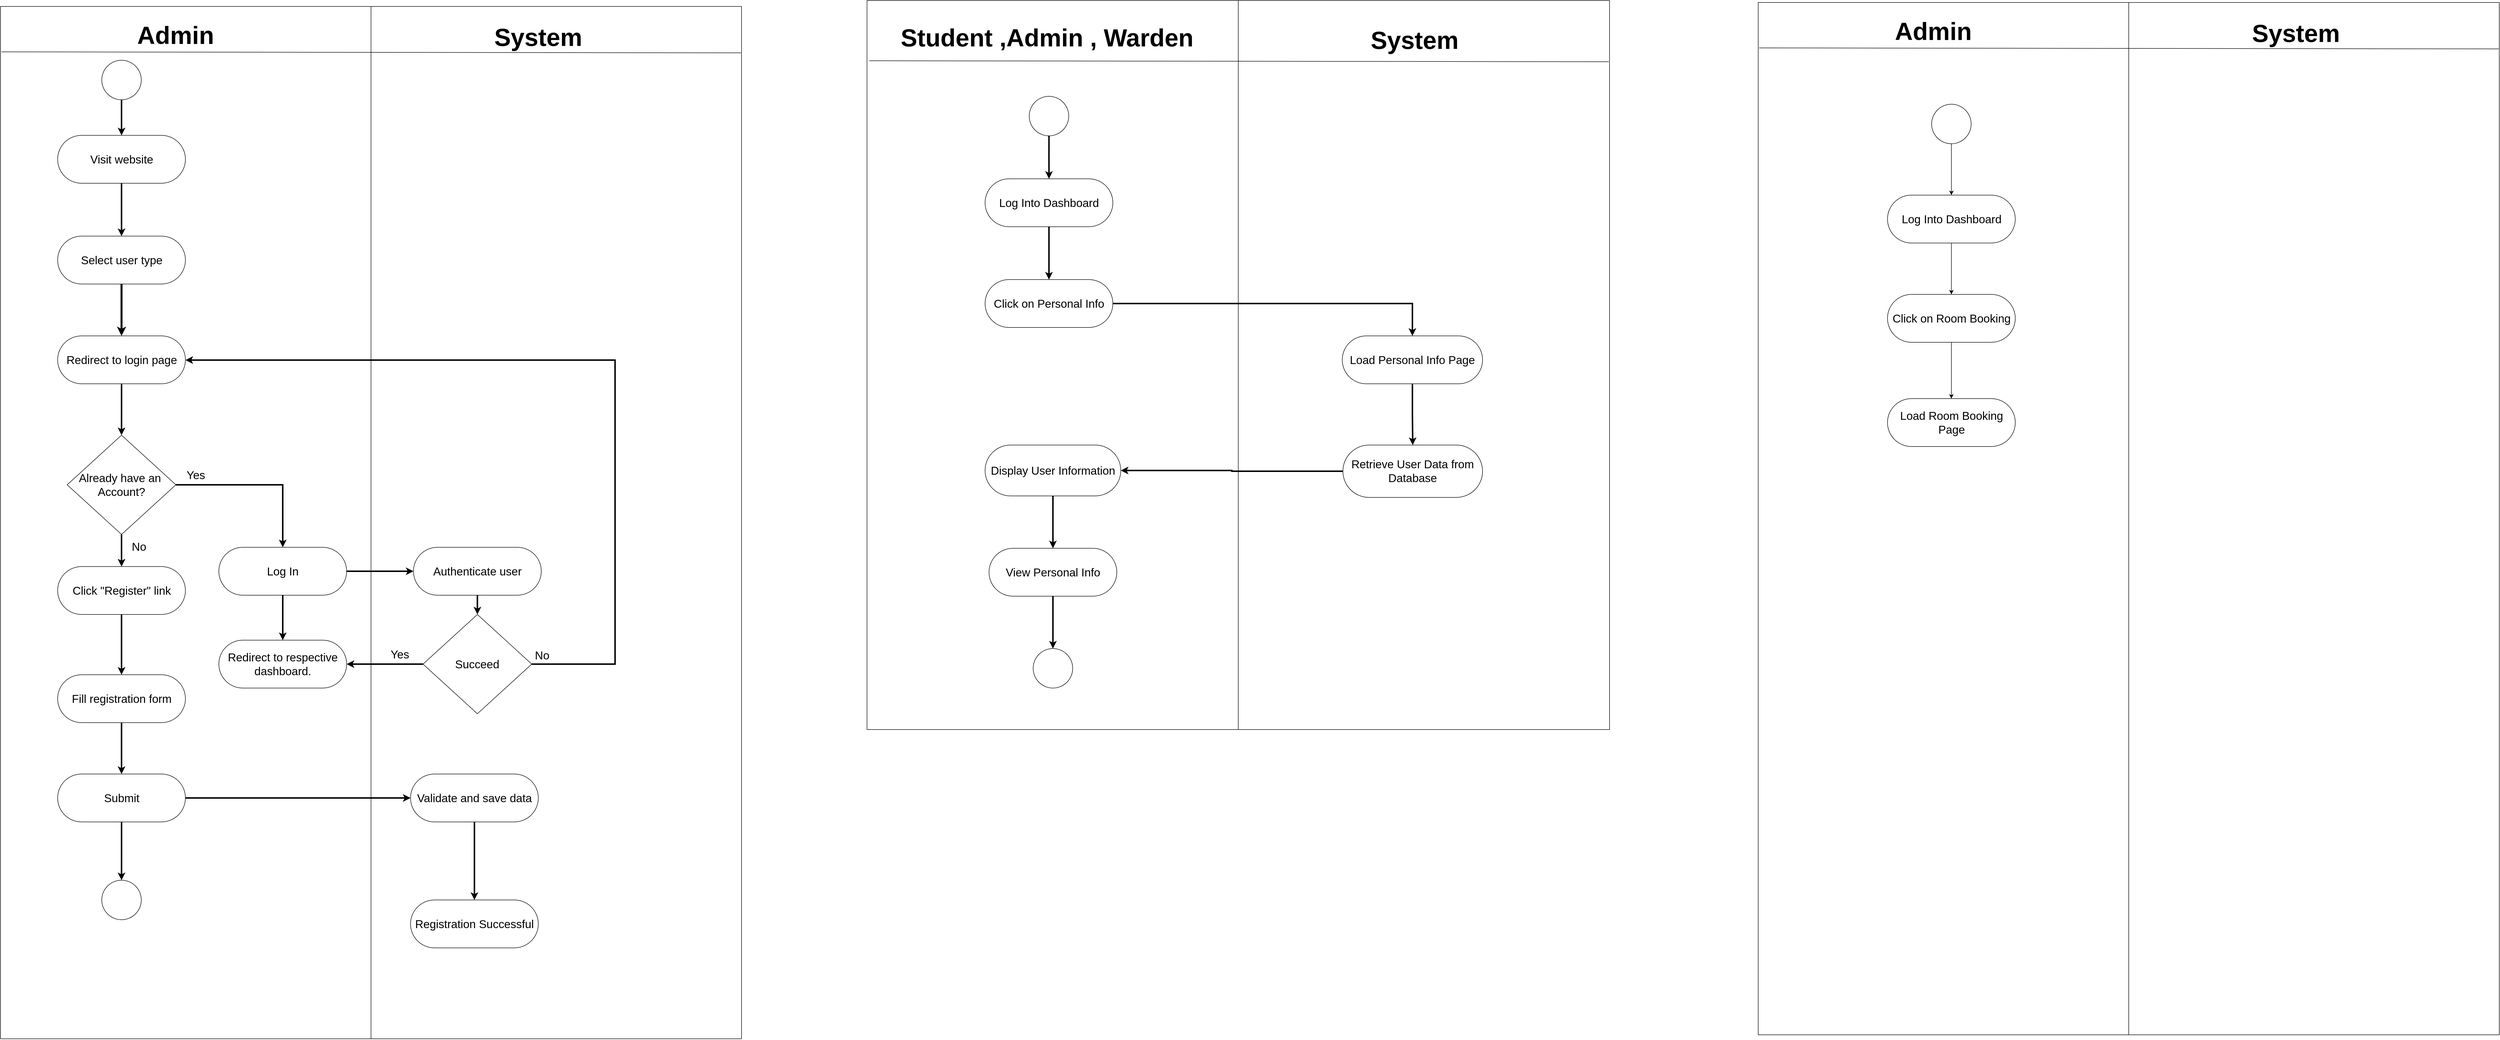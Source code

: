 <mxfile version="25.0.3">
  <diagram name="Page-1" id="a8UAsYUJJ_rxlhREEHtc">
    <mxGraphModel dx="3450" dy="1848" grid="0" gridSize="10" guides="1" tooltips="1" connect="1" arrows="1" fold="1" page="1" pageScale="1" pageWidth="2339" pageHeight="3300" math="0" shadow="0">
      <root>
        <mxCell id="0" />
        <mxCell id="1" parent="0" />
        <mxCell id="IPqHcb7CeHi4oXEtAHNm-1" value="" style="rounded=0;whiteSpace=wrap;html=1;" vertex="1" parent="1">
          <mxGeometry x="77" y="94" width="1500" height="2090" as="geometry" />
        </mxCell>
        <mxCell id="IPqHcb7CeHi4oXEtAHNm-18" style="edgeStyle=orthogonalEdgeStyle;rounded=0;orthogonalLoop=1;jettySize=auto;html=1;strokeWidth=3;" edge="1" parent="1" source="IPqHcb7CeHi4oXEtAHNm-6" target="IPqHcb7CeHi4oXEtAHNm-7">
          <mxGeometry relative="1" as="geometry" />
        </mxCell>
        <mxCell id="IPqHcb7CeHi4oXEtAHNm-6" value="" style="ellipse;whiteSpace=wrap;html=1;aspect=fixed;fillColor=#FFFFFF;" vertex="1" parent="1">
          <mxGeometry x="282" y="203" width="80" height="80" as="geometry" />
        </mxCell>
        <mxCell id="IPqHcb7CeHi4oXEtAHNm-19" style="edgeStyle=orthogonalEdgeStyle;rounded=0;orthogonalLoop=1;jettySize=auto;html=1;strokeWidth=3;" edge="1" parent="1" source="IPqHcb7CeHi4oXEtAHNm-7" target="IPqHcb7CeHi4oXEtAHNm-8">
          <mxGeometry relative="1" as="geometry" />
        </mxCell>
        <mxCell id="IPqHcb7CeHi4oXEtAHNm-7" value="&lt;font style=&quot;font-size: 23px;&quot;&gt;Visit website&lt;/font&gt;" style="html=1;dashed=0;whiteSpace=wrap;shape=mxgraph.dfd.start" vertex="1" parent="1">
          <mxGeometry x="192.67" y="355" width="258.67" height="97" as="geometry" />
        </mxCell>
        <mxCell id="IPqHcb7CeHi4oXEtAHNm-20" style="edgeStyle=orthogonalEdgeStyle;rounded=0;orthogonalLoop=1;jettySize=auto;html=1;strokeWidth=4;" edge="1" parent="1" source="IPqHcb7CeHi4oXEtAHNm-8" target="IPqHcb7CeHi4oXEtAHNm-9">
          <mxGeometry relative="1" as="geometry" />
        </mxCell>
        <mxCell id="IPqHcb7CeHi4oXEtAHNm-8" value="&lt;font style=&quot;font-size: 23px;&quot;&gt;Select user type&lt;/font&gt;" style="html=1;dashed=0;whiteSpace=wrap;shape=mxgraph.dfd.start" vertex="1" parent="1">
          <mxGeometry x="192.67" y="559" width="258.67" height="97" as="geometry" />
        </mxCell>
        <mxCell id="IPqHcb7CeHi4oXEtAHNm-27" style="edgeStyle=orthogonalEdgeStyle;rounded=0;orthogonalLoop=1;jettySize=auto;html=1;strokeWidth=3;" edge="1" parent="1" source="IPqHcb7CeHi4oXEtAHNm-9" target="IPqHcb7CeHi4oXEtAHNm-13">
          <mxGeometry relative="1" as="geometry" />
        </mxCell>
        <mxCell id="IPqHcb7CeHi4oXEtAHNm-9" value="&lt;font style=&quot;font-size: 23px;&quot;&gt;Redirect to login page&lt;/font&gt;" style="html=1;dashed=0;whiteSpace=wrap;shape=mxgraph.dfd.start" vertex="1" parent="1">
          <mxGeometry x="192.67" y="761" width="258.67" height="97" as="geometry" />
        </mxCell>
        <mxCell id="IPqHcb7CeHi4oXEtAHNm-28" style="edgeStyle=orthogonalEdgeStyle;rounded=0;orthogonalLoop=1;jettySize=auto;html=1;strokeWidth=3;" edge="1" parent="1" source="IPqHcb7CeHi4oXEtAHNm-10" target="IPqHcb7CeHi4oXEtAHNm-11">
          <mxGeometry relative="1" as="geometry" />
        </mxCell>
        <mxCell id="IPqHcb7CeHi4oXEtAHNm-10" value="&lt;font style=&quot;font-size: 23px;&quot;&gt;Click &quot;Register&quot; link&lt;/font&gt;" style="html=1;dashed=0;whiteSpace=wrap;shape=mxgraph.dfd.start" vertex="1" parent="1">
          <mxGeometry x="192.67" y="1228" width="258.67" height="97" as="geometry" />
        </mxCell>
        <mxCell id="IPqHcb7CeHi4oXEtAHNm-29" style="edgeStyle=orthogonalEdgeStyle;rounded=0;orthogonalLoop=1;jettySize=auto;html=1;strokeWidth=3;" edge="1" parent="1" source="IPqHcb7CeHi4oXEtAHNm-11" target="IPqHcb7CeHi4oXEtAHNm-12">
          <mxGeometry relative="1" as="geometry" />
        </mxCell>
        <mxCell id="IPqHcb7CeHi4oXEtAHNm-11" value="&lt;font style=&quot;font-size: 23px;&quot;&gt;Fill registration form&lt;/font&gt;" style="html=1;dashed=0;whiteSpace=wrap;shape=mxgraph.dfd.start" vertex="1" parent="1">
          <mxGeometry x="192.67" y="1447" width="258.67" height="97" as="geometry" />
        </mxCell>
        <mxCell id="IPqHcb7CeHi4oXEtAHNm-30" style="edgeStyle=orthogonalEdgeStyle;rounded=0;orthogonalLoop=1;jettySize=auto;html=1;strokeWidth=3;" edge="1" parent="1" source="IPqHcb7CeHi4oXEtAHNm-12" target="IPqHcb7CeHi4oXEtAHNm-14">
          <mxGeometry relative="1" as="geometry" />
        </mxCell>
        <mxCell id="IPqHcb7CeHi4oXEtAHNm-48" style="edgeStyle=orthogonalEdgeStyle;rounded=0;orthogonalLoop=1;jettySize=auto;html=1;strokeWidth=3;" edge="1" parent="1" source="IPqHcb7CeHi4oXEtAHNm-12" target="IPqHcb7CeHi4oXEtAHNm-47">
          <mxGeometry relative="1" as="geometry" />
        </mxCell>
        <mxCell id="IPqHcb7CeHi4oXEtAHNm-12" value="&lt;font style=&quot;font-size: 23px;&quot;&gt;Submit&lt;/font&gt;" style="html=1;dashed=0;whiteSpace=wrap;shape=mxgraph.dfd.start" vertex="1" parent="1">
          <mxGeometry x="192.67" y="1648" width="258.67" height="97" as="geometry" />
        </mxCell>
        <mxCell id="IPqHcb7CeHi4oXEtAHNm-25" style="edgeStyle=orthogonalEdgeStyle;rounded=0;orthogonalLoop=1;jettySize=auto;html=1;strokeWidth=3;" edge="1" parent="1" source="IPqHcb7CeHi4oXEtAHNm-13" target="IPqHcb7CeHi4oXEtAHNm-10">
          <mxGeometry relative="1" as="geometry" />
        </mxCell>
        <mxCell id="IPqHcb7CeHi4oXEtAHNm-13" value="&lt;font style=&quot;font-size: 23px;&quot;&gt;Already have an&amp;nbsp;&lt;/font&gt;&lt;div&gt;&lt;font style=&quot;font-size: 23px;&quot;&gt;Account?&lt;/font&gt;&lt;/div&gt;" style="rhombus;whiteSpace=wrap;html=1;" vertex="1" parent="1">
          <mxGeometry x="212.0" y="962" width="220" height="201" as="geometry" />
        </mxCell>
        <mxCell id="IPqHcb7CeHi4oXEtAHNm-32" style="edgeStyle=orthogonalEdgeStyle;rounded=0;orthogonalLoop=1;jettySize=auto;html=1;strokeWidth=3;" edge="1" parent="1" source="IPqHcb7CeHi4oXEtAHNm-14" target="IPqHcb7CeHi4oXEtAHNm-31">
          <mxGeometry relative="1" as="geometry" />
        </mxCell>
        <mxCell id="IPqHcb7CeHi4oXEtAHNm-14" value="&lt;font style=&quot;font-size: 23px;&quot;&gt;Validate and save data&lt;/font&gt;" style="html=1;dashed=0;whiteSpace=wrap;shape=mxgraph.dfd.start" vertex="1" parent="1">
          <mxGeometry x="907" y="1648" width="258.67" height="97" as="geometry" />
        </mxCell>
        <mxCell id="IPqHcb7CeHi4oXEtAHNm-39" style="edgeStyle=orthogonalEdgeStyle;rounded=0;orthogonalLoop=1;jettySize=auto;html=1;strokeWidth=3;" edge="1" parent="1" source="IPqHcb7CeHi4oXEtAHNm-16" target="IPqHcb7CeHi4oXEtAHNm-37">
          <mxGeometry relative="1" as="geometry">
            <Array as="points">
              <mxPoint x="1155" y="1280" />
              <mxPoint x="1121" y="1280" />
            </Array>
          </mxGeometry>
        </mxCell>
        <mxCell id="IPqHcb7CeHi4oXEtAHNm-16" value="&lt;font style=&quot;font-size: 23px;&quot;&gt;Authenticate user&lt;/font&gt;" style="html=1;dashed=0;whiteSpace=wrap;shape=mxgraph.dfd.start" vertex="1" parent="1">
          <mxGeometry x="913" y="1189" width="258.67" height="97" as="geometry" />
        </mxCell>
        <mxCell id="IPqHcb7CeHi4oXEtAHNm-17" value="&lt;font style=&quot;font-size: 23px;&quot;&gt;Redirect to respective dashboard.&lt;/font&gt;" style="html=1;dashed=0;whiteSpace=wrap;shape=mxgraph.dfd.start" vertex="1" parent="1">
          <mxGeometry x="519" y="1377" width="258.67" height="97" as="geometry" />
        </mxCell>
        <mxCell id="IPqHcb7CeHi4oXEtAHNm-34" style="edgeStyle=orthogonalEdgeStyle;rounded=0;orthogonalLoop=1;jettySize=auto;html=1;strokeWidth=3;" edge="1" parent="1" source="IPqHcb7CeHi4oXEtAHNm-23" target="IPqHcb7CeHi4oXEtAHNm-17">
          <mxGeometry relative="1" as="geometry" />
        </mxCell>
        <mxCell id="IPqHcb7CeHi4oXEtAHNm-35" style="edgeStyle=orthogonalEdgeStyle;rounded=0;orthogonalLoop=1;jettySize=auto;html=1;strokeWidth=3;" edge="1" parent="1" source="IPqHcb7CeHi4oXEtAHNm-23" target="IPqHcb7CeHi4oXEtAHNm-16">
          <mxGeometry relative="1" as="geometry" />
        </mxCell>
        <mxCell id="IPqHcb7CeHi4oXEtAHNm-23" value="&lt;font style=&quot;font-size: 23px;&quot;&gt;Log In&lt;/font&gt;" style="html=1;dashed=0;whiteSpace=wrap;shape=mxgraph.dfd.start" vertex="1" parent="1">
          <mxGeometry x="519" y="1189" width="258.67" height="97" as="geometry" />
        </mxCell>
        <mxCell id="IPqHcb7CeHi4oXEtAHNm-26" style="edgeStyle=orthogonalEdgeStyle;rounded=0;orthogonalLoop=1;jettySize=auto;html=1;entryX=0.5;entryY=0.5;entryDx=0;entryDy=-48.5;entryPerimeter=0;strokeWidth=3;" edge="1" parent="1" source="IPqHcb7CeHi4oXEtAHNm-13" target="IPqHcb7CeHi4oXEtAHNm-23">
          <mxGeometry relative="1" as="geometry" />
        </mxCell>
        <mxCell id="IPqHcb7CeHi4oXEtAHNm-31" value="&lt;font style=&quot;font-size: 23px;&quot;&gt;Registration Successful&lt;/font&gt;" style="html=1;dashed=0;whiteSpace=wrap;shape=mxgraph.dfd.start" vertex="1" parent="1">
          <mxGeometry x="907" y="1903" width="258.67" height="97" as="geometry" />
        </mxCell>
        <mxCell id="IPqHcb7CeHi4oXEtAHNm-38" style="edgeStyle=orthogonalEdgeStyle;rounded=0;orthogonalLoop=1;jettySize=auto;html=1;strokeWidth=3;" edge="1" parent="1" source="IPqHcb7CeHi4oXEtAHNm-37" target="IPqHcb7CeHi4oXEtAHNm-17">
          <mxGeometry relative="1" as="geometry" />
        </mxCell>
        <mxCell id="IPqHcb7CeHi4oXEtAHNm-37" value="&lt;font style=&quot;font-size: 23px;&quot;&gt;Succeed&lt;/font&gt;" style="rhombus;whiteSpace=wrap;html=1;" vertex="1" parent="1">
          <mxGeometry x="932.33" y="1325" width="220" height="201" as="geometry" />
        </mxCell>
        <mxCell id="IPqHcb7CeHi4oXEtAHNm-40" style="edgeStyle=orthogonalEdgeStyle;rounded=0;orthogonalLoop=1;jettySize=auto;html=1;strokeWidth=3;" edge="1" parent="1" source="IPqHcb7CeHi4oXEtAHNm-37" target="IPqHcb7CeHi4oXEtAHNm-9">
          <mxGeometry relative="1" as="geometry">
            <Array as="points">
              <mxPoint x="1321" y="1426" />
              <mxPoint x="1321" y="810" />
            </Array>
          </mxGeometry>
        </mxCell>
        <mxCell id="IPqHcb7CeHi4oXEtAHNm-42" value="" style="endArrow=none;html=1;rounded=0;exitX=0.5;exitY=1;exitDx=0;exitDy=0;entryX=0.5;entryY=0;entryDx=0;entryDy=0;" edge="1" parent="1" source="IPqHcb7CeHi4oXEtAHNm-1" target="IPqHcb7CeHi4oXEtAHNm-1">
          <mxGeometry width="50" height="50" relative="1" as="geometry">
            <mxPoint x="843" y="1076" as="sourcePoint" />
            <mxPoint x="893" y="1026" as="targetPoint" />
          </mxGeometry>
        </mxCell>
        <mxCell id="IPqHcb7CeHi4oXEtAHNm-45" value="&lt;font style=&quot;font-size: 50px;&quot;&gt;&lt;b&gt;Admin&lt;/b&gt;&lt;/font&gt;" style="text;html=1;align=center;verticalAlign=middle;resizable=0;points=[];autosize=1;strokeColor=none;fillColor=none;" vertex="1" parent="1">
          <mxGeometry x="344" y="116" width="174" height="72" as="geometry" />
        </mxCell>
        <mxCell id="IPqHcb7CeHi4oXEtAHNm-46" value="&lt;span style=&quot;font-size: 50px;&quot;&gt;&lt;b&gt;System&lt;/b&gt;&lt;/span&gt;" style="text;html=1;align=center;verticalAlign=middle;resizable=0;points=[];autosize=1;strokeColor=none;fillColor=none;" vertex="1" parent="1">
          <mxGeometry x="1067" y="120" width="196" height="72" as="geometry" />
        </mxCell>
        <mxCell id="IPqHcb7CeHi4oXEtAHNm-47" value="" style="ellipse;whiteSpace=wrap;html=1;aspect=fixed;fillColor=#FFFFFF;" vertex="1" parent="1">
          <mxGeometry x="282" y="1863" width="80" height="80" as="geometry" />
        </mxCell>
        <mxCell id="IPqHcb7CeHi4oXEtAHNm-50" value="" style="endArrow=none;html=1;rounded=0;" edge="1" parent="1">
          <mxGeometry width="50" height="50" relative="1" as="geometry">
            <mxPoint x="79" y="186" as="sourcePoint" />
            <mxPoint x="1576" y="188" as="targetPoint" />
          </mxGeometry>
        </mxCell>
        <mxCell id="IPqHcb7CeHi4oXEtAHNm-51" value="&lt;font style=&quot;font-size: 23px;&quot;&gt;Yes&lt;/font&gt;" style="text;html=1;align=center;verticalAlign=middle;resizable=0;points=[];autosize=1;strokeColor=none;fillColor=none;" vertex="1" parent="1">
          <mxGeometry x="444" y="1023" width="56" height="40" as="geometry" />
        </mxCell>
        <mxCell id="IPqHcb7CeHi4oXEtAHNm-52" value="&lt;span style=&quot;font-size: 23px;&quot;&gt;No&lt;/span&gt;" style="text;html=1;align=center;verticalAlign=middle;resizable=0;points=[];autosize=1;strokeColor=none;fillColor=none;" vertex="1" parent="1">
          <mxGeometry x="333" y="1168" width="47" height="40" as="geometry" />
        </mxCell>
        <mxCell id="IPqHcb7CeHi4oXEtAHNm-53" value="&lt;font style=&quot;font-size: 23px;&quot;&gt;Yes&lt;/font&gt;" style="text;html=1;align=center;verticalAlign=middle;resizable=0;points=[];autosize=1;strokeColor=none;fillColor=none;" vertex="1" parent="1">
          <mxGeometry x="857" y="1386" width="56" height="40" as="geometry" />
        </mxCell>
        <mxCell id="IPqHcb7CeHi4oXEtAHNm-54" value="&lt;span style=&quot;font-size: 23px;&quot;&gt;No&lt;/span&gt;" style="text;html=1;align=center;verticalAlign=middle;resizable=0;points=[];autosize=1;strokeColor=none;fillColor=none;" vertex="1" parent="1">
          <mxGeometry x="1149" y="1388" width="47" height="40" as="geometry" />
        </mxCell>
        <mxCell id="IPqHcb7CeHi4oXEtAHNm-63" value="" style="group" vertex="1" connectable="0" parent="1">
          <mxGeometry x="3635" y="86" width="1500" height="2090" as="geometry" />
        </mxCell>
        <mxCell id="IPqHcb7CeHi4oXEtAHNm-64" value="" style="rounded=0;whiteSpace=wrap;html=1;" vertex="1" parent="IPqHcb7CeHi4oXEtAHNm-63">
          <mxGeometry width="1500" height="2090" as="geometry" />
        </mxCell>
        <mxCell id="IPqHcb7CeHi4oXEtAHNm-65" value="" style="endArrow=none;html=1;rounded=0;exitX=0.5;exitY=1;exitDx=0;exitDy=0;entryX=0.5;entryY=0;entryDx=0;entryDy=0;" edge="1" parent="IPqHcb7CeHi4oXEtAHNm-63" source="IPqHcb7CeHi4oXEtAHNm-64" target="IPqHcb7CeHi4oXEtAHNm-64">
          <mxGeometry width="50" height="50" relative="1" as="geometry">
            <mxPoint x="766" y="982" as="sourcePoint" />
            <mxPoint x="816" y="932" as="targetPoint" />
          </mxGeometry>
        </mxCell>
        <mxCell id="IPqHcb7CeHi4oXEtAHNm-66" value="&lt;font style=&quot;font-size: 50px;&quot;&gt;&lt;b&gt;Admin&lt;/b&gt;&lt;/font&gt;" style="text;html=1;align=center;verticalAlign=middle;resizable=0;points=[];autosize=1;strokeColor=none;fillColor=none;" vertex="1" parent="IPqHcb7CeHi4oXEtAHNm-63">
          <mxGeometry x="267" y="22" width="174" height="72" as="geometry" />
        </mxCell>
        <mxCell id="IPqHcb7CeHi4oXEtAHNm-67" value="&lt;span style=&quot;font-size: 50px;&quot;&gt;&lt;b&gt;System&lt;/b&gt;&lt;/span&gt;" style="text;html=1;align=center;verticalAlign=middle;resizable=0;points=[];autosize=1;strokeColor=none;fillColor=none;" vertex="1" parent="IPqHcb7CeHi4oXEtAHNm-63">
          <mxGeometry x="990" y="26" width="196" height="72" as="geometry" />
        </mxCell>
        <mxCell id="IPqHcb7CeHi4oXEtAHNm-68" value="" style="endArrow=none;html=1;rounded=0;" edge="1" parent="IPqHcb7CeHi4oXEtAHNm-63">
          <mxGeometry width="50" height="50" relative="1" as="geometry">
            <mxPoint x="2" y="92" as="sourcePoint" />
            <mxPoint x="1499" y="94" as="targetPoint" />
          </mxGeometry>
        </mxCell>
        <mxCell id="IPqHcb7CeHi4oXEtAHNm-89" style="edgeStyle=orthogonalEdgeStyle;rounded=0;orthogonalLoop=1;jettySize=auto;html=1;" edge="1" parent="IPqHcb7CeHi4oXEtAHNm-63" source="IPqHcb7CeHi4oXEtAHNm-87" target="IPqHcb7CeHi4oXEtAHNm-88">
          <mxGeometry relative="1" as="geometry" />
        </mxCell>
        <mxCell id="IPqHcb7CeHi4oXEtAHNm-87" value="" style="ellipse;whiteSpace=wrap;html=1;aspect=fixed;fillColor=#FFFFFF;" vertex="1" parent="IPqHcb7CeHi4oXEtAHNm-63">
          <mxGeometry x="351" y="206" width="80" height="80" as="geometry" />
        </mxCell>
        <mxCell id="IPqHcb7CeHi4oXEtAHNm-91" style="edgeStyle=orthogonalEdgeStyle;rounded=0;orthogonalLoop=1;jettySize=auto;html=1;" edge="1" parent="IPqHcb7CeHi4oXEtAHNm-63" source="IPqHcb7CeHi4oXEtAHNm-88" target="IPqHcb7CeHi4oXEtAHNm-90">
          <mxGeometry relative="1" as="geometry" />
        </mxCell>
        <mxCell id="IPqHcb7CeHi4oXEtAHNm-88" value="&lt;font style=&quot;font-size: 23px;&quot;&gt;Log Into Dashboard&lt;/font&gt;" style="html=1;dashed=0;whiteSpace=wrap;shape=mxgraph.dfd.start" vertex="1" parent="IPqHcb7CeHi4oXEtAHNm-63">
          <mxGeometry x="261.66" y="390" width="258.67" height="97" as="geometry" />
        </mxCell>
        <mxCell id="IPqHcb7CeHi4oXEtAHNm-93" style="edgeStyle=orthogonalEdgeStyle;rounded=0;orthogonalLoop=1;jettySize=auto;html=1;" edge="1" parent="IPqHcb7CeHi4oXEtAHNm-63" source="IPqHcb7CeHi4oXEtAHNm-90" target="IPqHcb7CeHi4oXEtAHNm-92">
          <mxGeometry relative="1" as="geometry" />
        </mxCell>
        <mxCell id="IPqHcb7CeHi4oXEtAHNm-90" value="&lt;font style=&quot;font-size: 23px;&quot;&gt;Click on Room Booking&lt;/font&gt;" style="html=1;dashed=0;whiteSpace=wrap;shape=mxgraph.dfd.start" vertex="1" parent="IPqHcb7CeHi4oXEtAHNm-63">
          <mxGeometry x="261.66" y="591" width="258.67" height="97" as="geometry" />
        </mxCell>
        <mxCell id="IPqHcb7CeHi4oXEtAHNm-92" value="&lt;font style=&quot;font-size: 23px;&quot;&gt;Load Room Booking Page&lt;/font&gt;" style="html=1;dashed=0;whiteSpace=wrap;shape=mxgraph.dfd.start" vertex="1" parent="IPqHcb7CeHi4oXEtAHNm-63">
          <mxGeometry x="261.66" y="802" width="258.67" height="97" as="geometry" />
        </mxCell>
        <mxCell id="IPqHcb7CeHi4oXEtAHNm-56" value="" style="rounded=0;whiteSpace=wrap;html=1;" vertex="1" parent="1">
          <mxGeometry x="1831" y="82" width="1503" height="1476" as="geometry" />
        </mxCell>
        <mxCell id="IPqHcb7CeHi4oXEtAHNm-57" value="" style="endArrow=none;html=1;rounded=0;exitX=0.5;exitY=1;exitDx=0;exitDy=0;entryX=0.5;entryY=0;entryDx=0;entryDy=0;" edge="1" parent="1" source="IPqHcb7CeHi4oXEtAHNm-56" target="IPqHcb7CeHi4oXEtAHNm-56">
          <mxGeometry width="50" height="50" relative="1" as="geometry">
            <mxPoint x="2600" y="1108" as="sourcePoint" />
            <mxPoint x="2650" y="1058" as="targetPoint" />
          </mxGeometry>
        </mxCell>
        <mxCell id="IPqHcb7CeHi4oXEtAHNm-58" value="&lt;font style=&quot;font-size: 50px;&quot;&gt;&lt;b&gt;Student ,Admin , Warden&lt;/b&gt;&lt;/font&gt;" style="text;html=1;align=center;verticalAlign=middle;resizable=0;points=[];autosize=1;strokeColor=none;fillColor=none;" vertex="1" parent="1">
          <mxGeometry x="1889" y="121" width="611" height="72" as="geometry" />
        </mxCell>
        <mxCell id="IPqHcb7CeHi4oXEtAHNm-59" value="&lt;span style=&quot;font-size: 50px;&quot;&gt;&lt;b&gt;System&lt;/b&gt;&lt;/span&gt;" style="text;html=1;align=center;verticalAlign=middle;resizable=0;points=[];autosize=1;strokeColor=none;fillColor=none;" vertex="1" parent="1">
          <mxGeometry x="2841" y="126" width="196" height="72" as="geometry" />
        </mxCell>
        <mxCell id="IPqHcb7CeHi4oXEtAHNm-60" value="" style="endArrow=none;html=1;rounded=0;" edge="1" parent="1">
          <mxGeometry width="50" height="50" relative="1" as="geometry">
            <mxPoint x="1835.5" y="204" as="sourcePoint" />
            <mxPoint x="3332.5" y="206" as="targetPoint" />
          </mxGeometry>
        </mxCell>
        <mxCell id="IPqHcb7CeHi4oXEtAHNm-71" style="edgeStyle=orthogonalEdgeStyle;rounded=0;orthogonalLoop=1;jettySize=auto;html=1;strokeWidth=3;" edge="1" parent="1" source="IPqHcb7CeHi4oXEtAHNm-69" target="IPqHcb7CeHi4oXEtAHNm-70">
          <mxGeometry relative="1" as="geometry" />
        </mxCell>
        <mxCell id="IPqHcb7CeHi4oXEtAHNm-69" value="" style="ellipse;whiteSpace=wrap;html=1;aspect=fixed;fillColor=#FFFFFF;" vertex="1" parent="1">
          <mxGeometry x="2159.34" y="276" width="80" height="80" as="geometry" />
        </mxCell>
        <mxCell id="IPqHcb7CeHi4oXEtAHNm-73" style="edgeStyle=orthogonalEdgeStyle;rounded=0;orthogonalLoop=1;jettySize=auto;html=1;strokeWidth=3;" edge="1" parent="1" source="IPqHcb7CeHi4oXEtAHNm-70" target="IPqHcb7CeHi4oXEtAHNm-72">
          <mxGeometry relative="1" as="geometry" />
        </mxCell>
        <mxCell id="IPqHcb7CeHi4oXEtAHNm-70" value="&lt;font style=&quot;font-size: 23px;&quot;&gt;Log Into Dashboard&lt;/font&gt;" style="html=1;dashed=0;whiteSpace=wrap;shape=mxgraph.dfd.start" vertex="1" parent="1">
          <mxGeometry x="2070" y="443" width="258.67" height="97" as="geometry" />
        </mxCell>
        <mxCell id="IPqHcb7CeHi4oXEtAHNm-75" style="edgeStyle=orthogonalEdgeStyle;rounded=0;orthogonalLoop=1;jettySize=auto;html=1;strokeWidth=3;" edge="1" parent="1" source="IPqHcb7CeHi4oXEtAHNm-72" target="IPqHcb7CeHi4oXEtAHNm-74">
          <mxGeometry relative="1" as="geometry" />
        </mxCell>
        <mxCell id="IPqHcb7CeHi4oXEtAHNm-72" value="&lt;font style=&quot;font-size: 23px;&quot;&gt;Click on Personal Info&lt;/font&gt;" style="html=1;dashed=0;whiteSpace=wrap;shape=mxgraph.dfd.start" vertex="1" parent="1">
          <mxGeometry x="2070" y="647" width="258.67" height="97" as="geometry" />
        </mxCell>
        <mxCell id="IPqHcb7CeHi4oXEtAHNm-85" style="edgeStyle=orthogonalEdgeStyle;rounded=0;orthogonalLoop=1;jettySize=auto;html=1;strokeWidth=3;" edge="1" parent="1" source="IPqHcb7CeHi4oXEtAHNm-74" target="IPqHcb7CeHi4oXEtAHNm-79">
          <mxGeometry relative="1" as="geometry" />
        </mxCell>
        <mxCell id="IPqHcb7CeHi4oXEtAHNm-74" value="&lt;font style=&quot;font-size: 23px;&quot;&gt;Load Personal Info Page&lt;/font&gt;" style="html=1;dashed=0;whiteSpace=wrap;shape=mxgraph.dfd.start" vertex="1" parent="1">
          <mxGeometry x="2793" y="761" width="284" height="97" as="geometry" />
        </mxCell>
        <mxCell id="IPqHcb7CeHi4oXEtAHNm-79" value="&lt;font style=&quot;font-size: 23px;&quot;&gt;Retrieve User Data from Database&lt;/font&gt;" style="html=1;dashed=0;whiteSpace=wrap;shape=mxgraph.dfd.start" vertex="1" parent="1">
          <mxGeometry x="2794.33" y="982" width="282.67" height="106" as="geometry" />
        </mxCell>
        <mxCell id="IPqHcb7CeHi4oXEtAHNm-82" style="edgeStyle=orthogonalEdgeStyle;rounded=0;orthogonalLoop=1;jettySize=auto;html=1;strokeWidth=3;" edge="1" parent="1" source="IPqHcb7CeHi4oXEtAHNm-80" target="IPqHcb7CeHi4oXEtAHNm-81">
          <mxGeometry relative="1" as="geometry" />
        </mxCell>
        <mxCell id="IPqHcb7CeHi4oXEtAHNm-80" value="&lt;font style=&quot;font-size: 23px;&quot;&gt;Display User Information&lt;/font&gt;" style="html=1;dashed=0;whiteSpace=wrap;shape=mxgraph.dfd.start" vertex="1" parent="1">
          <mxGeometry x="2070" y="982" width="274.67" height="103" as="geometry" />
        </mxCell>
        <mxCell id="IPqHcb7CeHi4oXEtAHNm-84" style="edgeStyle=orthogonalEdgeStyle;rounded=0;orthogonalLoop=1;jettySize=auto;html=1;strokeWidth=3;" edge="1" parent="1" source="IPqHcb7CeHi4oXEtAHNm-81" target="IPqHcb7CeHi4oXEtAHNm-83">
          <mxGeometry relative="1" as="geometry" />
        </mxCell>
        <mxCell id="IPqHcb7CeHi4oXEtAHNm-81" value="&lt;font style=&quot;font-size: 23px;&quot;&gt;View Personal Info&lt;/font&gt;" style="html=1;dashed=0;whiteSpace=wrap;shape=mxgraph.dfd.start" vertex="1" parent="1">
          <mxGeometry x="2077.99" y="1191" width="258.67" height="97" as="geometry" />
        </mxCell>
        <mxCell id="IPqHcb7CeHi4oXEtAHNm-83" value="" style="ellipse;whiteSpace=wrap;html=1;aspect=fixed;fillColor=#FFFFFF;" vertex="1" parent="1">
          <mxGeometry x="2167.34" y="1394" width="80" height="80" as="geometry" />
        </mxCell>
        <mxCell id="IPqHcb7CeHi4oXEtAHNm-86" style="edgeStyle=orthogonalEdgeStyle;rounded=0;orthogonalLoop=1;jettySize=auto;html=1;entryX=1;entryY=0.5;entryDx=0;entryDy=0;entryPerimeter=0;strokeWidth=3;" edge="1" parent="1" source="IPqHcb7CeHi4oXEtAHNm-79" target="IPqHcb7CeHi4oXEtAHNm-80">
          <mxGeometry relative="1" as="geometry" />
        </mxCell>
      </root>
    </mxGraphModel>
  </diagram>
</mxfile>
